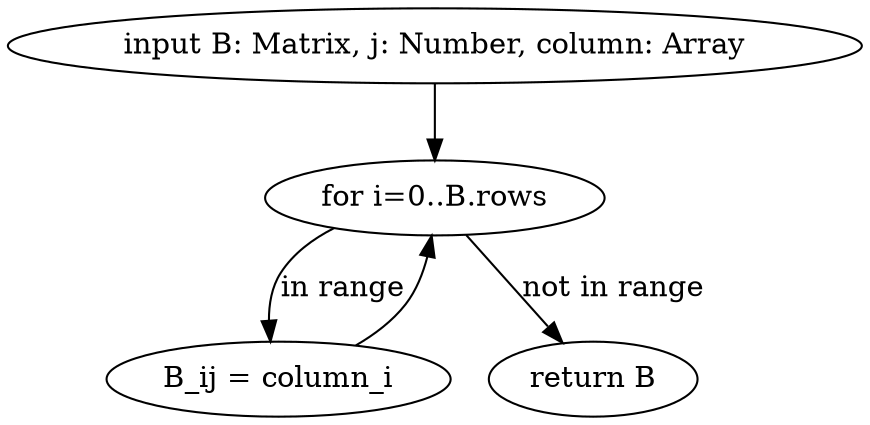 digraph G {
    INP [label="input B: Matrix, j: Number, column: Array"]
    FOR [label="for i=0..B.rows"]
    SET [label="B_ij = column_i"]
    RET [label="return B"]

    INP -> FOR
    FOR -> SET [label="in range"] 
    FOR -> RET [label="not in range"]
    SET -> FOR
}